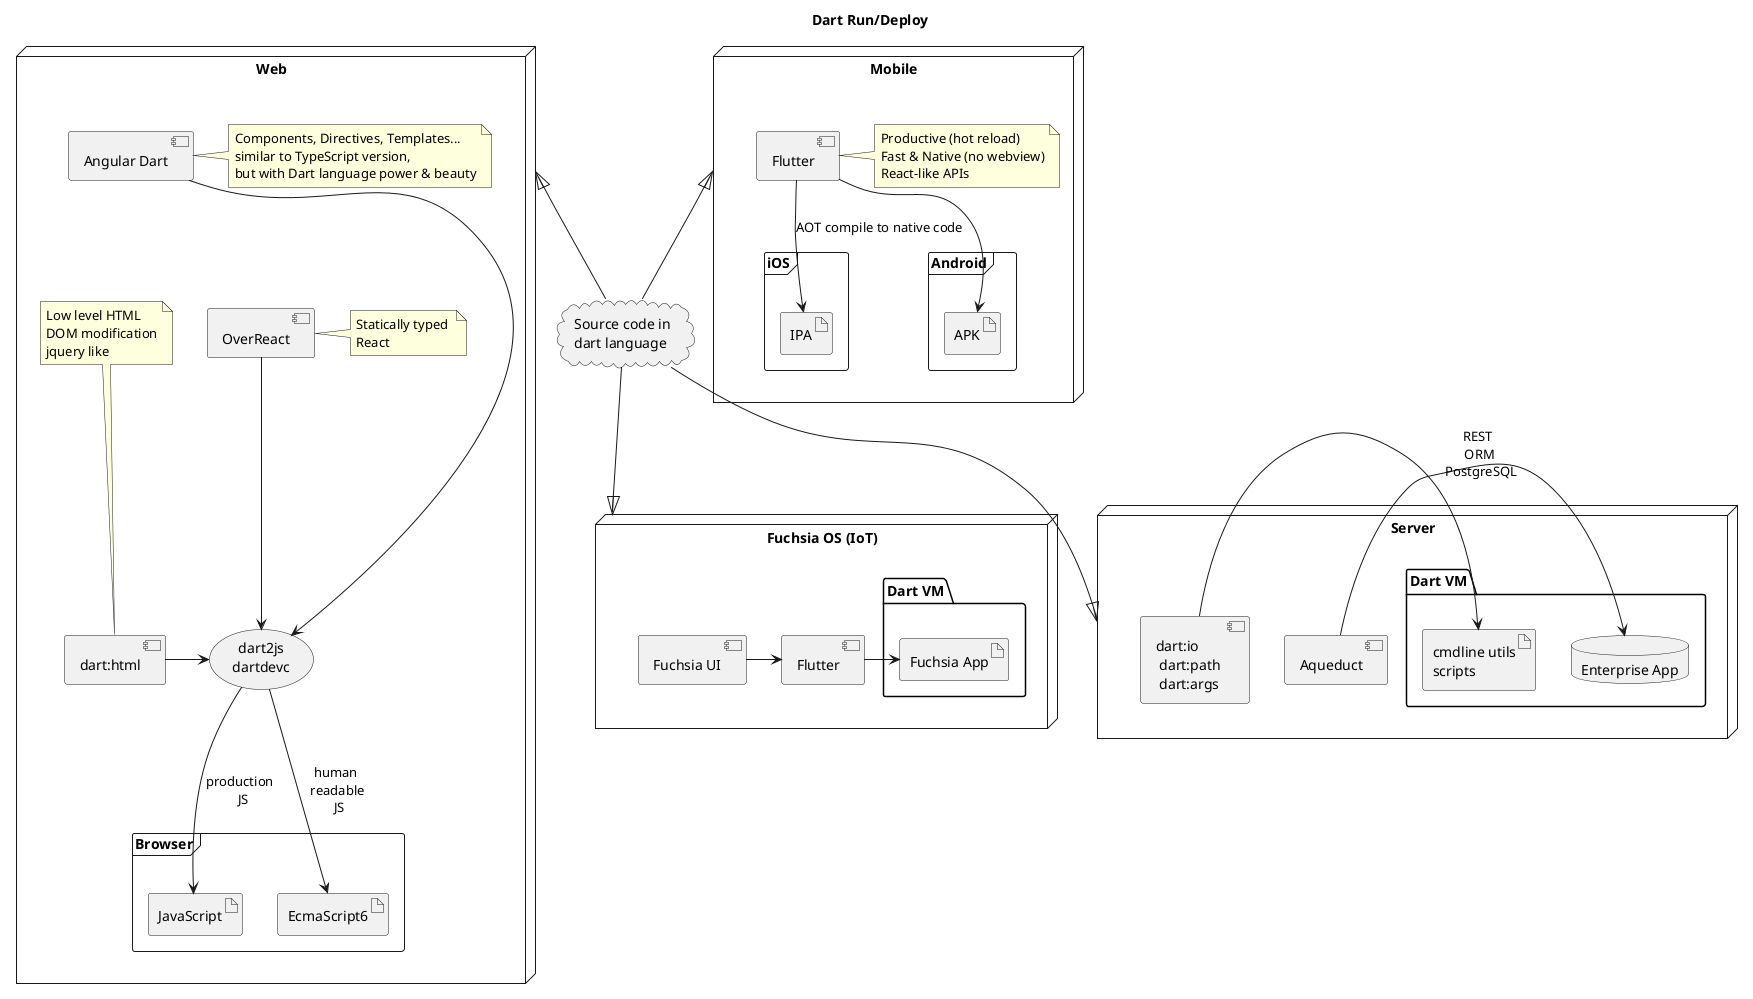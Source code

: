 @startuml

title Dart Run/Deploy

cloud "Source code in \ndart language" as source

node "Web" as web {

    usecase dart2js [
        dart2js
        dartdevc
    ]

    [Angular Dart] as angular [[https://webdev.dartlang.org/angular]]
    note right of angular
        Components, Directives, Templates...
        similar to TypeScript version,
        but with Dart language power & beauty
    end note
    [angular] ---> dart2js

    [OverReact] as overReact [[https://pub.dartlang.org/packages/over_react]]
    note right of overReact: Statically typed \nReact
    overReact --> dart2js

    [dart:html] as dartHtml [[https://webdev.dartlang.org/guides/web-programming#low-level-html]]
    note top of dartHtml
        Low level HTML
        DOM modification
        jquery like
    end note

    dartHtml -> dart2js

    frame Browser {
        artifact JavaScript
        artifact EcmaScript6
    }

    dart2js --> JavaScript: production \n JS
    dart2js --> EcmaScript6: human \n readable \n JS
}

node "Mobile" as mobile {
    [Flutter] as flutter [[https://flutter.io]]
    note right of flutter
        Productive (hot reload)
        Fast & Native (no webview)
        React-like APIs
    end note

    frame iOS {
        artifact IPA
    }

    frame Android {
        artifact APK
    }

    flutter --> IPA: AOT compile to native code
    flutter --> APK
}

node "Fuchsia OS (IoT)" as fuchsia {
    [Fuchsia UI] as fuchsiaUI [[https://fuchsia.googlesource.com/docs/+/master/book.md]]

    [Flutter] as fuchsiaFlutter

    package "Dart VM" as fuchsiaVM {
        artifact fuchsiaApp [
            Fuchsia App
        ]
    }

    fuchsiaUI -> fuchsiaFlutter
    fuchsiaFlutter -> fuchsiaApp

}

node "Server" as server {
    [Aqueduct] as aqueduct [[https://aqueduct.io/]]
    [dart:io \n dart:path \n dart:args] as cmdlinePackages [[https://www.dartlang.org/tutorials/dart-vm/cmdline]]

    package "Dart VM" {
        artifact cmdline [
            cmdline utils
            scripts
        ]
        database "Enterprise App" as enterprise
    }

    aqueduct -> enterprise: REST \n ORM \n PostgreSQL
    cmdlinePackages -> cmdline
}


source -up-|> mobile
source -up-|> web
source -down-|> fuchsia
source -down-|> server

@enduml